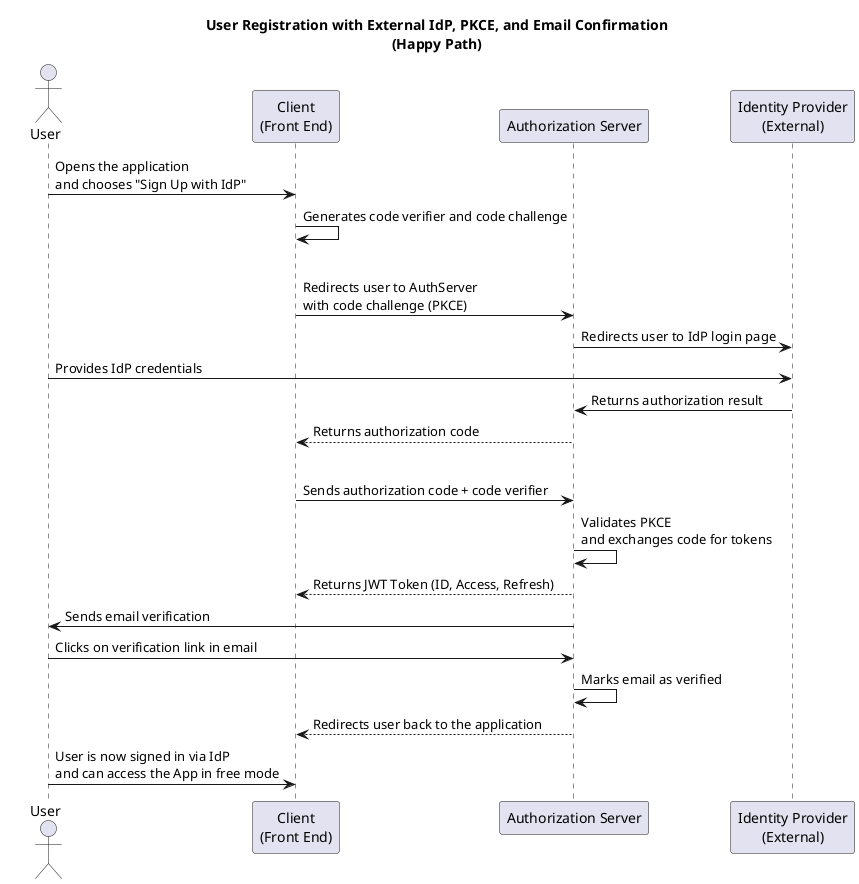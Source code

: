 @startuml
title User Registration with External IdP, PKCE, and Email Confirmation\n(Happy Path)

actor User
participant "Client\n(Front End)" as Client
participant "Authorization Server" as AuthServer
participant "Identity Provider\n(External)" as IdP

User -> Client: Opens the application\nand chooses "Sign Up with IdP"
Client -> Client: Generates code verifier and code challenge

group PKCE Flow Begins
Client -> AuthServer: Redirects user to AuthServer\nwith code challenge (PKCE)
AuthServer -> IdP: Redirects user to IdP login page
User -> IdP: Provides IdP credentials
IdP -> AuthServer: Returns authorization result
AuthServer --> Client: Returns authorization code
group PKCE Flow Ends

Client -> AuthServer: Sends authorization code + code verifier
AuthServer -> AuthServer: Validates PKCE\nand exchanges code for tokens
AuthServer --> Client: Returns JWT Token (ID, Access, Refresh)

AuthServer -> User: Sends email verification
User -> AuthServer: Clicks on verification link in email
AuthServer -> AuthServer: Marks email as verified

AuthServer --> Client: Redirects user back to the application

User -> Client: User is now signed in via IdP\nand can access the App in free mode

@enduml

